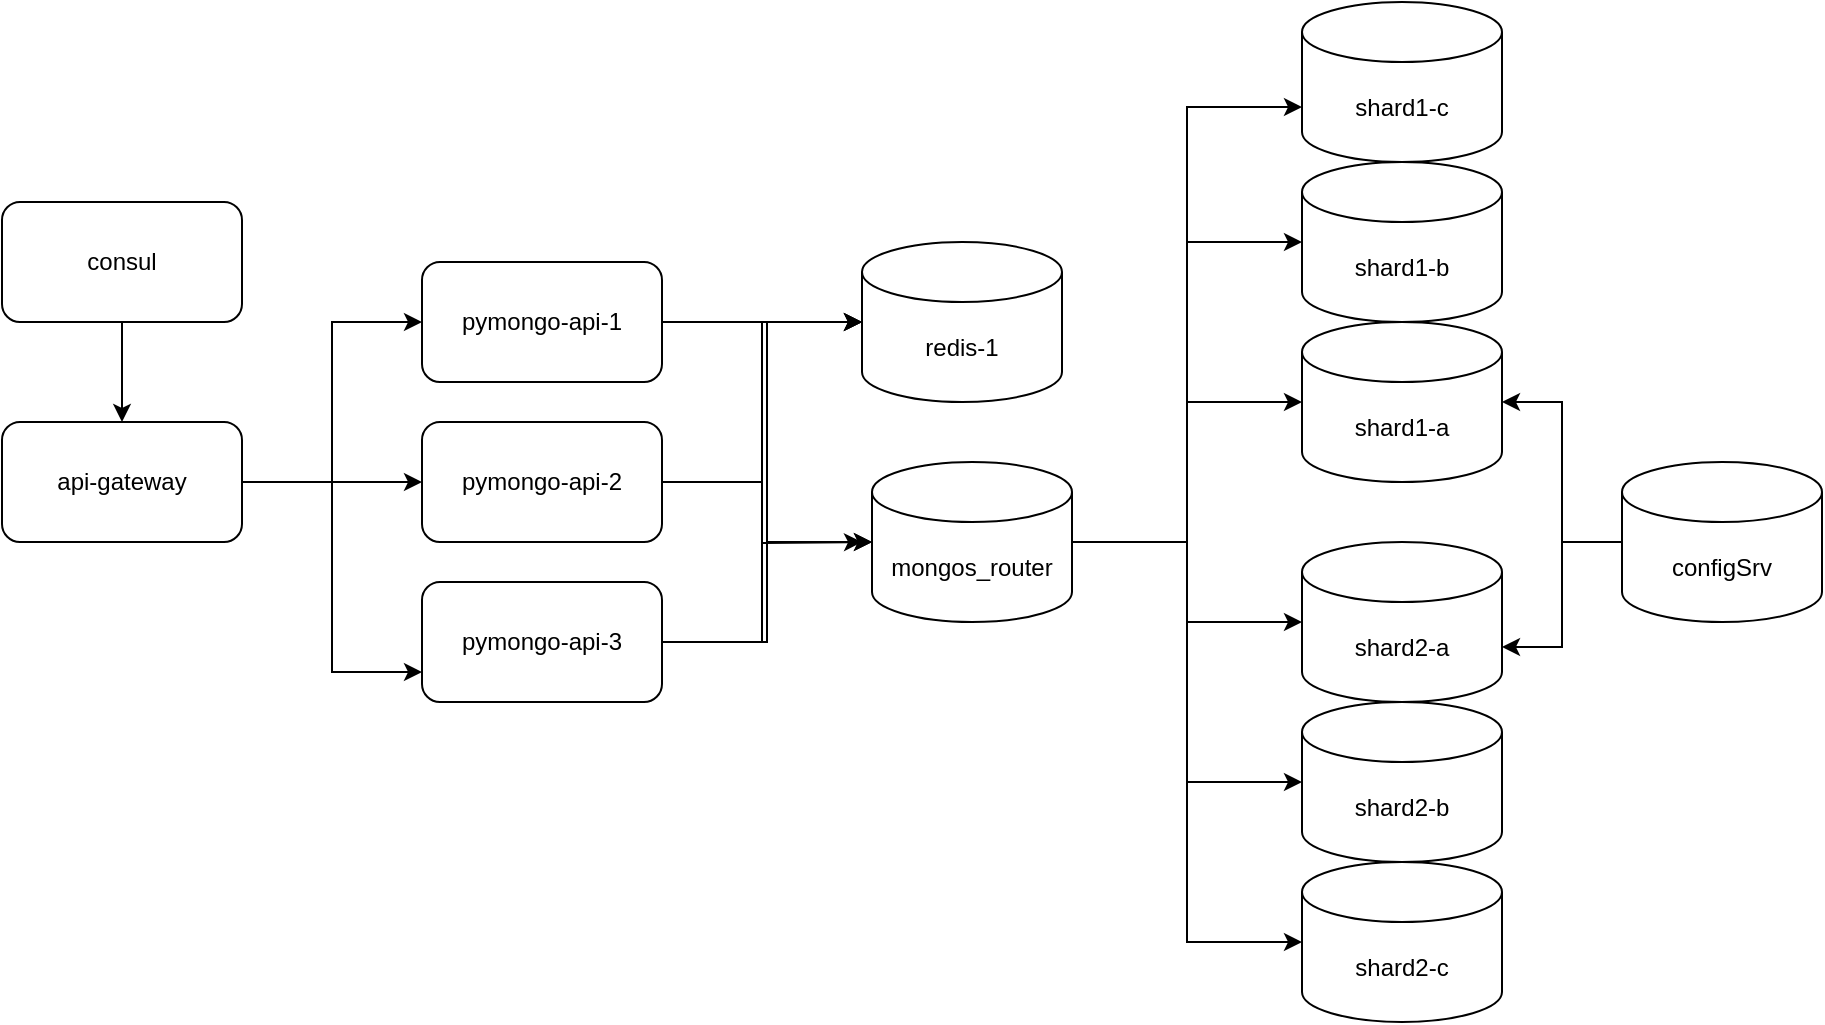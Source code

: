 <mxfile version="24.7.13">
  <diagram name="Page-1" id="-H_mtQnk-PTXWXPvYvuk">
    <mxGraphModel dx="1242" dy="819" grid="1" gridSize="10" guides="1" tooltips="1" connect="1" arrows="1" fold="1" page="1" pageScale="1" pageWidth="1169" pageHeight="827" math="0" shadow="0">
      <root>
        <mxCell id="0" />
        <mxCell id="1" parent="0" />
        <mxCell id="9rIZPSZPmVjsdQkvPOGj-21" value="" style="edgeStyle=orthogonalEdgeStyle;rounded=0;orthogonalLoop=1;jettySize=auto;html=1;entryX=0;entryY=0.5;entryDx=0;entryDy=0;entryPerimeter=0;" parent="1" source="9rIZPSZPmVjsdQkvPOGj-24" target="9rIZPSZPmVjsdQkvPOGj-32" edge="1">
          <mxGeometry relative="1" as="geometry" />
        </mxCell>
        <mxCell id="9rIZPSZPmVjsdQkvPOGj-22" value="" style="edgeStyle=orthogonalEdgeStyle;rounded=0;orthogonalLoop=1;jettySize=auto;html=1;entryX=0;entryY=0.5;entryDx=0;entryDy=0;entryPerimeter=0;" parent="1" source="9rIZPSZPmVjsdQkvPOGj-24" target="9rIZPSZPmVjsdQkvPOGj-27" edge="1">
          <mxGeometry relative="1" as="geometry" />
        </mxCell>
        <mxCell id="9rIZPSZPmVjsdQkvPOGj-23" value="" style="edgeStyle=orthogonalEdgeStyle;rounded=0;orthogonalLoop=1;jettySize=auto;html=1;entryX=0;entryY=0.5;entryDx=0;entryDy=0;entryPerimeter=0;" parent="1" source="9rIZPSZPmVjsdQkvPOGj-24" target="9rIZPSZPmVjsdQkvPOGj-28" edge="1">
          <mxGeometry relative="1" as="geometry" />
        </mxCell>
        <mxCell id="9rIZPSZPmVjsdQkvPOGj-24" value="mongos_router" style="shape=cylinder3;whiteSpace=wrap;html=1;boundedLbl=1;backgroundOutline=1;size=15;" parent="1" vertex="1">
          <mxGeometry x="545" y="310" width="100" height="80" as="geometry" />
        </mxCell>
        <mxCell id="9rIZPSZPmVjsdQkvPOGj-25" value="pymongo-api-3" style="rounded=1;whiteSpace=wrap;html=1;" parent="1" vertex="1">
          <mxGeometry x="320" y="370" width="120" height="60" as="geometry" />
        </mxCell>
        <mxCell id="9rIZPSZPmVjsdQkvPOGj-26" style="edgeStyle=orthogonalEdgeStyle;rounded=0;orthogonalLoop=1;jettySize=auto;html=1;exitX=1;exitY=0.5;exitDx=0;exitDy=0;entryX=0;entryY=0.5;entryDx=0;entryDy=0;entryPerimeter=0;" parent="1" source="9rIZPSZPmVjsdQkvPOGj-25" target="9rIZPSZPmVjsdQkvPOGj-24" edge="1">
          <mxGeometry relative="1" as="geometry" />
        </mxCell>
        <mxCell id="9rIZPSZPmVjsdQkvPOGj-27" value="shard1-a" style="shape=cylinder3;whiteSpace=wrap;html=1;boundedLbl=1;backgroundOutline=1;size=15;" parent="1" vertex="1">
          <mxGeometry x="760" y="240" width="100" height="80" as="geometry" />
        </mxCell>
        <mxCell id="9rIZPSZPmVjsdQkvPOGj-28" value="shard2-a" style="shape=cylinder3;whiteSpace=wrap;html=1;boundedLbl=1;backgroundOutline=1;size=15;" parent="1" vertex="1">
          <mxGeometry x="760" y="350" width="100" height="80" as="geometry" />
        </mxCell>
        <mxCell id="9rIZPSZPmVjsdQkvPOGj-29" value="configSrv" style="shape=cylinder3;whiteSpace=wrap;html=1;boundedLbl=1;backgroundOutline=1;size=15;" parent="1" vertex="1">
          <mxGeometry x="920" y="310" width="100" height="80" as="geometry" />
        </mxCell>
        <mxCell id="9rIZPSZPmVjsdQkvPOGj-30" style="edgeStyle=orthogonalEdgeStyle;rounded=0;orthogonalLoop=1;jettySize=auto;html=1;entryX=1;entryY=0.5;entryDx=0;entryDy=0;entryPerimeter=0;" parent="1" source="9rIZPSZPmVjsdQkvPOGj-29" target="9rIZPSZPmVjsdQkvPOGj-27" edge="1">
          <mxGeometry relative="1" as="geometry" />
        </mxCell>
        <mxCell id="9rIZPSZPmVjsdQkvPOGj-31" style="edgeStyle=orthogonalEdgeStyle;rounded=0;orthogonalLoop=1;jettySize=auto;html=1;entryX=1;entryY=0;entryDx=0;entryDy=52.5;entryPerimeter=0;" parent="1" source="9rIZPSZPmVjsdQkvPOGj-29" target="9rIZPSZPmVjsdQkvPOGj-28" edge="1">
          <mxGeometry relative="1" as="geometry" />
        </mxCell>
        <mxCell id="9rIZPSZPmVjsdQkvPOGj-32" value="shard1-b" style="shape=cylinder3;whiteSpace=wrap;html=1;boundedLbl=1;backgroundOutline=1;size=15;" parent="1" vertex="1">
          <mxGeometry x="760" y="160" width="100" height="80" as="geometry" />
        </mxCell>
        <mxCell id="9rIZPSZPmVjsdQkvPOGj-33" value="shard1-c" style="shape=cylinder3;whiteSpace=wrap;html=1;boundedLbl=1;backgroundOutline=1;size=15;" parent="1" vertex="1">
          <mxGeometry x="760" y="80" width="100" height="80" as="geometry" />
        </mxCell>
        <mxCell id="9rIZPSZPmVjsdQkvPOGj-34" value="shard2-b" style="shape=cylinder3;whiteSpace=wrap;html=1;boundedLbl=1;backgroundOutline=1;size=15;" parent="1" vertex="1">
          <mxGeometry x="760" y="430" width="100" height="80" as="geometry" />
        </mxCell>
        <mxCell id="9rIZPSZPmVjsdQkvPOGj-35" value="shard2-c" style="shape=cylinder3;whiteSpace=wrap;html=1;boundedLbl=1;backgroundOutline=1;size=15;" parent="1" vertex="1">
          <mxGeometry x="760" y="510" width="100" height="80" as="geometry" />
        </mxCell>
        <mxCell id="9rIZPSZPmVjsdQkvPOGj-36" style="edgeStyle=orthogonalEdgeStyle;rounded=0;orthogonalLoop=1;jettySize=auto;html=1;entryX=0;entryY=0;entryDx=0;entryDy=52.5;entryPerimeter=0;" parent="1" source="9rIZPSZPmVjsdQkvPOGj-24" target="9rIZPSZPmVjsdQkvPOGj-33" edge="1">
          <mxGeometry relative="1" as="geometry" />
        </mxCell>
        <mxCell id="9rIZPSZPmVjsdQkvPOGj-37" style="edgeStyle=orthogonalEdgeStyle;rounded=0;orthogonalLoop=1;jettySize=auto;html=1;entryX=0;entryY=0.5;entryDx=0;entryDy=0;entryPerimeter=0;" parent="1" source="9rIZPSZPmVjsdQkvPOGj-24" target="9rIZPSZPmVjsdQkvPOGj-34" edge="1">
          <mxGeometry relative="1" as="geometry" />
        </mxCell>
        <mxCell id="9rIZPSZPmVjsdQkvPOGj-38" style="edgeStyle=orthogonalEdgeStyle;rounded=0;orthogonalLoop=1;jettySize=auto;html=1;entryX=0;entryY=0.5;entryDx=0;entryDy=0;entryPerimeter=0;" parent="1" source="9rIZPSZPmVjsdQkvPOGj-24" target="9rIZPSZPmVjsdQkvPOGj-35" edge="1">
          <mxGeometry relative="1" as="geometry" />
        </mxCell>
        <mxCell id="9rIZPSZPmVjsdQkvPOGj-39" value="redis-1" style="shape=cylinder3;whiteSpace=wrap;html=1;boundedLbl=1;backgroundOutline=1;size=15;" parent="1" vertex="1">
          <mxGeometry x="540" y="200" width="100" height="80" as="geometry" />
        </mxCell>
        <mxCell id="9rIZPSZPmVjsdQkvPOGj-40" style="edgeStyle=orthogonalEdgeStyle;rounded=0;orthogonalLoop=1;jettySize=auto;html=1;entryX=0;entryY=0.5;entryDx=0;entryDy=0;entryPerimeter=0;" parent="1" source="9rIZPSZPmVjsdQkvPOGj-25" target="9rIZPSZPmVjsdQkvPOGj-39" edge="1">
          <mxGeometry relative="1" as="geometry" />
        </mxCell>
        <mxCell id="pl8xgwRFLOpiITGCZ7NF-3" style="edgeStyle=orthogonalEdgeStyle;rounded=0;orthogonalLoop=1;jettySize=auto;html=1;" edge="1" parent="1" source="pl8xgwRFLOpiITGCZ7NF-1">
          <mxGeometry relative="1" as="geometry">
            <mxPoint x="540" y="350" as="targetPoint" />
          </mxGeometry>
        </mxCell>
        <mxCell id="pl8xgwRFLOpiITGCZ7NF-1" value="pymongo-api-2" style="rounded=1;whiteSpace=wrap;html=1;" vertex="1" parent="1">
          <mxGeometry x="320" y="290" width="120" height="60" as="geometry" />
        </mxCell>
        <mxCell id="pl8xgwRFLOpiITGCZ7NF-2" value="pymongo-api-1" style="rounded=1;whiteSpace=wrap;html=1;" vertex="1" parent="1">
          <mxGeometry x="320" y="210" width="120" height="60" as="geometry" />
        </mxCell>
        <mxCell id="pl8xgwRFLOpiITGCZ7NF-4" style="edgeStyle=orthogonalEdgeStyle;rounded=0;orthogonalLoop=1;jettySize=auto;html=1;entryX=0;entryY=0.5;entryDx=0;entryDy=0;entryPerimeter=0;" edge="1" parent="1" source="pl8xgwRFLOpiITGCZ7NF-1" target="9rIZPSZPmVjsdQkvPOGj-39">
          <mxGeometry relative="1" as="geometry" />
        </mxCell>
        <mxCell id="pl8xgwRFLOpiITGCZ7NF-5" style="edgeStyle=orthogonalEdgeStyle;rounded=0;orthogonalLoop=1;jettySize=auto;html=1;entryX=0;entryY=0.5;entryDx=0;entryDy=0;entryPerimeter=0;" edge="1" parent="1" source="pl8xgwRFLOpiITGCZ7NF-2" target="9rIZPSZPmVjsdQkvPOGj-39">
          <mxGeometry relative="1" as="geometry" />
        </mxCell>
        <mxCell id="pl8xgwRFLOpiITGCZ7NF-6" style="edgeStyle=orthogonalEdgeStyle;rounded=0;orthogonalLoop=1;jettySize=auto;html=1;entryX=0;entryY=0.5;entryDx=0;entryDy=0;entryPerimeter=0;" edge="1" parent="1" source="pl8xgwRFLOpiITGCZ7NF-2" target="9rIZPSZPmVjsdQkvPOGj-24">
          <mxGeometry relative="1" as="geometry" />
        </mxCell>
        <mxCell id="pl8xgwRFLOpiITGCZ7NF-8" style="edgeStyle=orthogonalEdgeStyle;rounded=0;orthogonalLoop=1;jettySize=auto;html=1;entryX=0;entryY=0.5;entryDx=0;entryDy=0;" edge="1" parent="1" source="pl8xgwRFLOpiITGCZ7NF-7" target="pl8xgwRFLOpiITGCZ7NF-2">
          <mxGeometry relative="1" as="geometry" />
        </mxCell>
        <mxCell id="pl8xgwRFLOpiITGCZ7NF-9" style="edgeStyle=orthogonalEdgeStyle;rounded=0;orthogonalLoop=1;jettySize=auto;html=1;entryX=0;entryY=0.5;entryDx=0;entryDy=0;" edge="1" parent="1" source="pl8xgwRFLOpiITGCZ7NF-7" target="pl8xgwRFLOpiITGCZ7NF-1">
          <mxGeometry relative="1" as="geometry" />
        </mxCell>
        <mxCell id="pl8xgwRFLOpiITGCZ7NF-10" style="edgeStyle=orthogonalEdgeStyle;rounded=0;orthogonalLoop=1;jettySize=auto;html=1;entryX=0;entryY=0.75;entryDx=0;entryDy=0;" edge="1" parent="1" source="pl8xgwRFLOpiITGCZ7NF-7" target="9rIZPSZPmVjsdQkvPOGj-25">
          <mxGeometry relative="1" as="geometry" />
        </mxCell>
        <mxCell id="pl8xgwRFLOpiITGCZ7NF-7" value="api-gateway" style="rounded=1;whiteSpace=wrap;html=1;" vertex="1" parent="1">
          <mxGeometry x="110" y="290" width="120" height="60" as="geometry" />
        </mxCell>
        <mxCell id="pl8xgwRFLOpiITGCZ7NF-12" style="edgeStyle=orthogonalEdgeStyle;rounded=0;orthogonalLoop=1;jettySize=auto;html=1;" edge="1" parent="1" source="pl8xgwRFLOpiITGCZ7NF-11" target="pl8xgwRFLOpiITGCZ7NF-7">
          <mxGeometry relative="1" as="geometry" />
        </mxCell>
        <mxCell id="pl8xgwRFLOpiITGCZ7NF-11" value="consul" style="rounded=1;whiteSpace=wrap;html=1;" vertex="1" parent="1">
          <mxGeometry x="110" y="180" width="120" height="60" as="geometry" />
        </mxCell>
      </root>
    </mxGraphModel>
  </diagram>
</mxfile>

